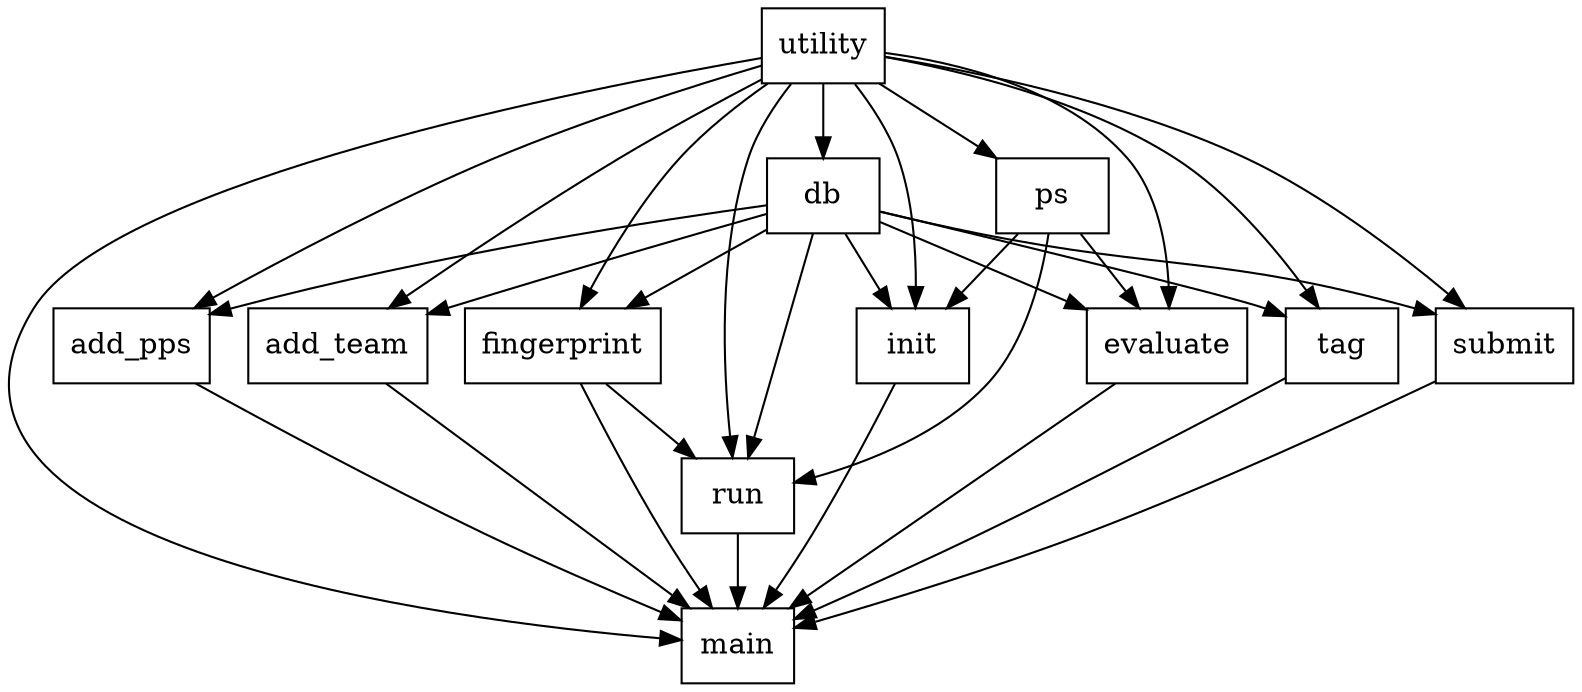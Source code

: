 digraph peval {
  node[shape=box];
  { db; utility } -> add_pps;
  { db; utility } -> add_team; 
  utility -> db;
  { ps; db; utility } -> evaluate;
  { db; utility } -> fingerprint;
  { db; ps; utility } -> init;
  { add_pps; add_team; evaluate; fingerprint; init; run; utility; tag; submit} -> main;
  { utility } -> ps;
  { ps; db; fingerprint; utility } -> run;
  { db; utility } -> submit;
  { db; utility } -> tag;
}